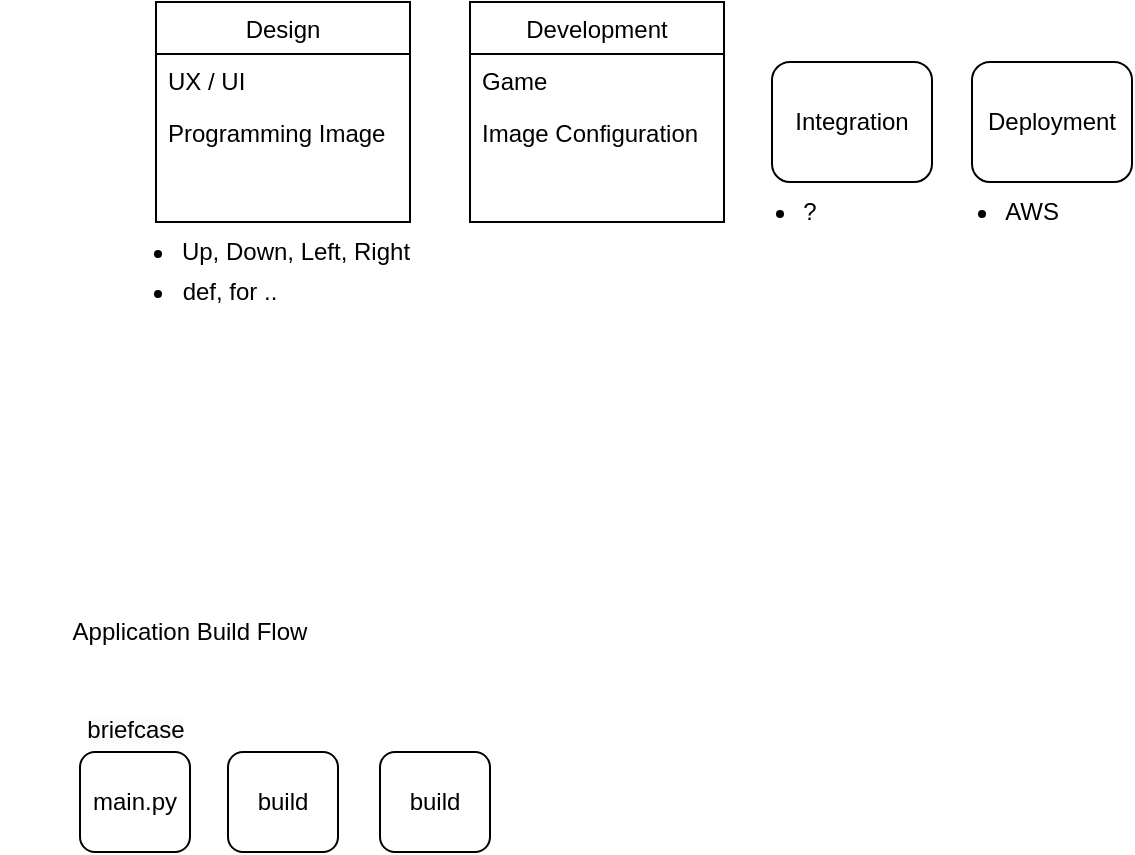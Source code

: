 <mxfile version="22.0.8" type="device">
  <diagram id="C5RBs43oDa-KdzZeNtuy" name="Page-1">
    <mxGraphModel dx="651" dy="759" grid="1" gridSize="10" guides="1" tooltips="1" connect="1" arrows="1" fold="1" page="1" pageScale="1" pageWidth="827" pageHeight="1169" math="0" shadow="0">
      <root>
        <mxCell id="WIyWlLk6GJQsqaUBKTNV-0" />
        <mxCell id="WIyWlLk6GJQsqaUBKTNV-1" parent="WIyWlLk6GJQsqaUBKTNV-0" />
        <mxCell id="zkfFHV4jXpPFQw0GAbJ--17" value="Design" style="swimlane;fontStyle=0;align=center;verticalAlign=top;childLayout=stackLayout;horizontal=1;startSize=26;horizontalStack=0;resizeParent=1;resizeLast=0;collapsible=1;marginBottom=0;rounded=0;shadow=0;strokeWidth=1;" parent="WIyWlLk6GJQsqaUBKTNV-1" vertex="1">
          <mxGeometry x="98" y="210" width="127" height="110" as="geometry">
            <mxRectangle x="550" y="140" width="160" height="26" as="alternateBounds" />
          </mxGeometry>
        </mxCell>
        <mxCell id="zkfFHV4jXpPFQw0GAbJ--18" value="UX / UI" style="text;align=left;verticalAlign=top;spacingLeft=4;spacingRight=4;overflow=hidden;rotatable=0;points=[[0,0.5],[1,0.5]];portConstraint=eastwest;" parent="zkfFHV4jXpPFQw0GAbJ--17" vertex="1">
          <mxGeometry y="26" width="127" height="26" as="geometry" />
        </mxCell>
        <mxCell id="doPsQmuykJK-m4pFW8Eo-15" value="Programming Image" style="text;align=left;verticalAlign=top;spacingLeft=4;spacingRight=4;overflow=hidden;rotatable=0;points=[[0,0.5],[1,0.5]];portConstraint=eastwest;" vertex="1" parent="zkfFHV4jXpPFQw0GAbJ--17">
          <mxGeometry y="52" width="127" height="26" as="geometry" />
        </mxCell>
        <mxCell id="doPsQmuykJK-m4pFW8Eo-0" value="Development" style="swimlane;fontStyle=0;align=center;verticalAlign=top;childLayout=stackLayout;horizontal=1;startSize=26;horizontalStack=0;resizeParent=1;resizeLast=0;collapsible=1;marginBottom=0;rounded=0;shadow=0;strokeWidth=1;" vertex="1" parent="WIyWlLk6GJQsqaUBKTNV-1">
          <mxGeometry x="255" y="210" width="127" height="110" as="geometry">
            <mxRectangle x="550" y="140" width="160" height="26" as="alternateBounds" />
          </mxGeometry>
        </mxCell>
        <mxCell id="doPsQmuykJK-m4pFW8Eo-26" value="Game" style="text;align=left;verticalAlign=top;spacingLeft=4;spacingRight=4;overflow=hidden;rotatable=0;points=[[0,0.5],[1,0.5]];portConstraint=eastwest;" vertex="1" parent="doPsQmuykJK-m4pFW8Eo-0">
          <mxGeometry y="26" width="127" height="26" as="geometry" />
        </mxCell>
        <mxCell id="doPsQmuykJK-m4pFW8Eo-10" value="Image Configuration" style="text;align=left;verticalAlign=top;spacingLeft=4;spacingRight=4;overflow=hidden;rotatable=0;points=[[0,0.5],[1,0.5]];portConstraint=eastwest;" vertex="1" parent="doPsQmuykJK-m4pFW8Eo-0">
          <mxGeometry y="52" width="127" height="26" as="geometry" />
        </mxCell>
        <mxCell id="doPsQmuykJK-m4pFW8Eo-14" value="Integration" style="rounded=1;whiteSpace=wrap;html=1;" vertex="1" parent="WIyWlLk6GJQsqaUBKTNV-1">
          <mxGeometry x="406" y="240" width="80" height="60" as="geometry" />
        </mxCell>
        <mxCell id="doPsQmuykJK-m4pFW8Eo-17" value="Deployment" style="rounded=1;whiteSpace=wrap;html=1;" vertex="1" parent="WIyWlLk6GJQsqaUBKTNV-1">
          <mxGeometry x="506" y="240" width="80" height="60" as="geometry" />
        </mxCell>
        <mxCell id="doPsQmuykJK-m4pFW8Eo-19" value="&lt;ul&gt;&lt;li&gt;AWS&lt;/li&gt;&lt;/ul&gt;" style="text;html=1;strokeColor=none;fillColor=none;align=center;verticalAlign=middle;whiteSpace=wrap;rounded=0;" vertex="1" parent="WIyWlLk6GJQsqaUBKTNV-1">
          <mxGeometry x="486" y="300" width="60" height="30" as="geometry" />
        </mxCell>
        <mxCell id="doPsQmuykJK-m4pFW8Eo-20" value="&lt;ul&gt;&lt;li&gt;?&lt;/li&gt;&lt;/ul&gt;" style="text;html=1;strokeColor=none;fillColor=none;align=center;verticalAlign=middle;whiteSpace=wrap;rounded=0;" vertex="1" parent="WIyWlLk6GJQsqaUBKTNV-1">
          <mxGeometry x="375" y="300" width="60" height="30" as="geometry" />
        </mxCell>
        <mxCell id="doPsQmuykJK-m4pFW8Eo-21" value="&lt;ul&gt;&lt;li&gt;Up, Down, Left, Right&lt;/li&gt;&lt;/ul&gt;" style="text;html=1;strokeColor=none;fillColor=none;align=center;verticalAlign=middle;whiteSpace=wrap;rounded=0;" vertex="1" parent="WIyWlLk6GJQsqaUBKTNV-1">
          <mxGeometry x="68" y="320" width="160" height="30" as="geometry" />
        </mxCell>
        <mxCell id="doPsQmuykJK-m4pFW8Eo-22" value="&lt;ul&gt;&lt;li&gt;def, for ..&lt;/li&gt;&lt;/ul&gt;" style="text;html=1;strokeColor=none;fillColor=none;align=center;verticalAlign=middle;whiteSpace=wrap;rounded=0;" vertex="1" parent="WIyWlLk6GJQsqaUBKTNV-1">
          <mxGeometry x="60" y="340" width="110" height="30" as="geometry" />
        </mxCell>
        <mxCell id="doPsQmuykJK-m4pFW8Eo-27" value="Application Build Flow" style="text;html=1;strokeColor=none;fillColor=none;align=center;verticalAlign=middle;whiteSpace=wrap;rounded=0;" vertex="1" parent="WIyWlLk6GJQsqaUBKTNV-1">
          <mxGeometry x="20" y="510" width="190" height="30" as="geometry" />
        </mxCell>
        <mxCell id="doPsQmuykJK-m4pFW8Eo-28" value="main.py" style="rounded=1;whiteSpace=wrap;html=1;" vertex="1" parent="WIyWlLk6GJQsqaUBKTNV-1">
          <mxGeometry x="60" y="585" width="55" height="50" as="geometry" />
        </mxCell>
        <mxCell id="doPsQmuykJK-m4pFW8Eo-31" value="&lt;span style=&quot;color: rgb(0, 0, 0); font-family: Helvetica; font-size: 12px; font-style: normal; font-variant-ligatures: normal; font-variant-caps: normal; font-weight: 400; letter-spacing: normal; orphans: 2; text-indent: 0px; text-transform: none; widows: 2; word-spacing: 0px; -webkit-text-stroke-width: 0px; background-color: rgb(251, 251, 251); text-decoration-thickness: initial; text-decoration-style: initial; text-decoration-color: initial; float: none; display: inline !important;&quot;&gt;briefcase&lt;/span&gt;" style="text;whiteSpace=wrap;html=1;align=center;" vertex="1" parent="WIyWlLk6GJQsqaUBKTNV-1">
          <mxGeometry x="62.5" y="560" width="50" height="25" as="geometry" />
        </mxCell>
        <mxCell id="doPsQmuykJK-m4pFW8Eo-32" value="build" style="rounded=1;whiteSpace=wrap;html=1;" vertex="1" parent="WIyWlLk6GJQsqaUBKTNV-1">
          <mxGeometry x="134" y="585" width="55" height="50" as="geometry" />
        </mxCell>
        <mxCell id="doPsQmuykJK-m4pFW8Eo-34" value="build" style="rounded=1;whiteSpace=wrap;html=1;" vertex="1" parent="WIyWlLk6GJQsqaUBKTNV-1">
          <mxGeometry x="210" y="585" width="55" height="50" as="geometry" />
        </mxCell>
      </root>
    </mxGraphModel>
  </diagram>
</mxfile>

